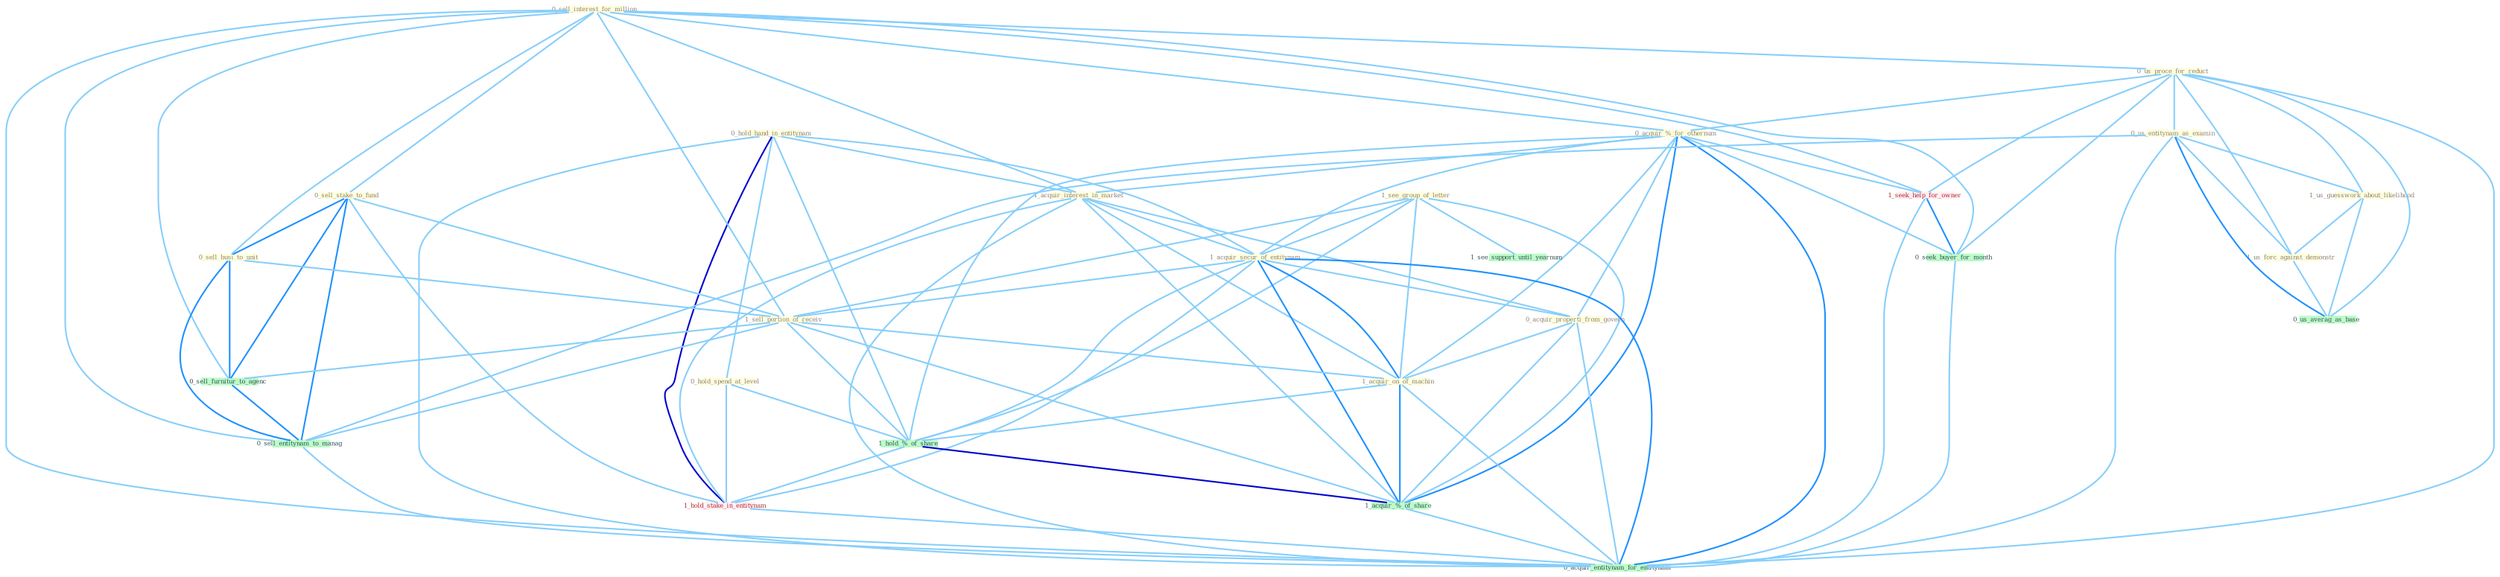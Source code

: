 Graph G{ 
    node
    [shape=polygon,style=filled,width=.5,height=.06,color="#BDFCC9",fixedsize=true,fontsize=4,
    fontcolor="#2f4f4f"];
    {node
    [color="#ffffe0", fontcolor="#8b7d6b"] "0_hold_hand_in_entitynam " "0_sell_interest_for_million " "0_us_proce_for_reduct " "0_acquir_%_for_othernum " "0_us_entitynam_as_examin " "1_us_guesswork_about_likelihood " "0_hold_spend_at_level " "0_sell_stake_to_fund " "1_us_forc_against_demonstr " "1_acquir_interest_in_market " "0_sell_busi_to_unit " "1_see_group_of_letter " "1_acquir_secur_of_entitynam " "1_sell_portion_of_receiv " "0_acquir_properti_from_govern " "1_acquir_on_of_machin "}
{node [color="#fff0f5", fontcolor="#b22222"] "1_hold_stake_in_entitynam " "1_seek_help_for_owner "}
edge [color="#B0E2FF"];

	"0_hold_hand_in_entitynam " -- "0_hold_spend_at_level " [w="1", color="#87cefa" ];
	"0_hold_hand_in_entitynam " -- "1_acquir_interest_in_market " [w="1", color="#87cefa" ];
	"0_hold_hand_in_entitynam " -- "1_acquir_secur_of_entitynam " [w="1", color="#87cefa" ];
	"0_hold_hand_in_entitynam " -- "1_hold_%_of_share " [w="1", color="#87cefa" ];
	"0_hold_hand_in_entitynam " -- "1_hold_stake_in_entitynam " [w="3", color="#0000cd" , len=0.6];
	"0_hold_hand_in_entitynam " -- "0_acquir_entitynam_for_entitynam " [w="1", color="#87cefa" ];
	"0_sell_interest_for_million " -- "0_us_proce_for_reduct " [w="1", color="#87cefa" ];
	"0_sell_interest_for_million " -- "0_acquir_%_for_othernum " [w="1", color="#87cefa" ];
	"0_sell_interest_for_million " -- "0_sell_stake_to_fund " [w="1", color="#87cefa" ];
	"0_sell_interest_for_million " -- "1_acquir_interest_in_market " [w="1", color="#87cefa" ];
	"0_sell_interest_for_million " -- "0_sell_busi_to_unit " [w="1", color="#87cefa" ];
	"0_sell_interest_for_million " -- "1_sell_portion_of_receiv " [w="1", color="#87cefa" ];
	"0_sell_interest_for_million " -- "1_seek_help_for_owner " [w="1", color="#87cefa" ];
	"0_sell_interest_for_million " -- "0_seek_buyer_for_month " [w="1", color="#87cefa" ];
	"0_sell_interest_for_million " -- "0_sell_furnitur_to_agenc " [w="1", color="#87cefa" ];
	"0_sell_interest_for_million " -- "0_sell_entitynam_to_manag " [w="1", color="#87cefa" ];
	"0_sell_interest_for_million " -- "0_acquir_entitynam_for_entitynam " [w="1", color="#87cefa" ];
	"0_us_proce_for_reduct " -- "0_acquir_%_for_othernum " [w="1", color="#87cefa" ];
	"0_us_proce_for_reduct " -- "0_us_entitynam_as_examin " [w="1", color="#87cefa" ];
	"0_us_proce_for_reduct " -- "1_us_guesswork_about_likelihood " [w="1", color="#87cefa" ];
	"0_us_proce_for_reduct " -- "1_us_forc_against_demonstr " [w="1", color="#87cefa" ];
	"0_us_proce_for_reduct " -- "1_seek_help_for_owner " [w="1", color="#87cefa" ];
	"0_us_proce_for_reduct " -- "0_seek_buyer_for_month " [w="1", color="#87cefa" ];
	"0_us_proce_for_reduct " -- "0_us_averag_as_base " [w="1", color="#87cefa" ];
	"0_us_proce_for_reduct " -- "0_acquir_entitynam_for_entitynam " [w="1", color="#87cefa" ];
	"0_acquir_%_for_othernum " -- "1_acquir_interest_in_market " [w="1", color="#87cefa" ];
	"0_acquir_%_for_othernum " -- "1_acquir_secur_of_entitynam " [w="1", color="#87cefa" ];
	"0_acquir_%_for_othernum " -- "0_acquir_properti_from_govern " [w="1", color="#87cefa" ];
	"0_acquir_%_for_othernum " -- "1_acquir_on_of_machin " [w="1", color="#87cefa" ];
	"0_acquir_%_for_othernum " -- "1_hold_%_of_share " [w="1", color="#87cefa" ];
	"0_acquir_%_for_othernum " -- "1_seek_help_for_owner " [w="1", color="#87cefa" ];
	"0_acquir_%_for_othernum " -- "0_seek_buyer_for_month " [w="1", color="#87cefa" ];
	"0_acquir_%_for_othernum " -- "1_acquir_%_of_share " [w="2", color="#1e90ff" , len=0.8];
	"0_acquir_%_for_othernum " -- "0_acquir_entitynam_for_entitynam " [w="2", color="#1e90ff" , len=0.8];
	"0_us_entitynam_as_examin " -- "1_us_guesswork_about_likelihood " [w="1", color="#87cefa" ];
	"0_us_entitynam_as_examin " -- "1_us_forc_against_demonstr " [w="1", color="#87cefa" ];
	"0_us_entitynam_as_examin " -- "0_us_averag_as_base " [w="2", color="#1e90ff" , len=0.8];
	"0_us_entitynam_as_examin " -- "0_sell_entitynam_to_manag " [w="1", color="#87cefa" ];
	"0_us_entitynam_as_examin " -- "0_acquir_entitynam_for_entitynam " [w="1", color="#87cefa" ];
	"1_us_guesswork_about_likelihood " -- "1_us_forc_against_demonstr " [w="1", color="#87cefa" ];
	"1_us_guesswork_about_likelihood " -- "0_us_averag_as_base " [w="1", color="#87cefa" ];
	"0_hold_spend_at_level " -- "1_hold_%_of_share " [w="1", color="#87cefa" ];
	"0_hold_spend_at_level " -- "1_hold_stake_in_entitynam " [w="1", color="#87cefa" ];
	"0_sell_stake_to_fund " -- "0_sell_busi_to_unit " [w="2", color="#1e90ff" , len=0.8];
	"0_sell_stake_to_fund " -- "1_sell_portion_of_receiv " [w="1", color="#87cefa" ];
	"0_sell_stake_to_fund " -- "1_hold_stake_in_entitynam " [w="1", color="#87cefa" ];
	"0_sell_stake_to_fund " -- "0_sell_furnitur_to_agenc " [w="2", color="#1e90ff" , len=0.8];
	"0_sell_stake_to_fund " -- "0_sell_entitynam_to_manag " [w="2", color="#1e90ff" , len=0.8];
	"1_us_forc_against_demonstr " -- "0_us_averag_as_base " [w="1", color="#87cefa" ];
	"1_acquir_interest_in_market " -- "1_acquir_secur_of_entitynam " [w="1", color="#87cefa" ];
	"1_acquir_interest_in_market " -- "0_acquir_properti_from_govern " [w="1", color="#87cefa" ];
	"1_acquir_interest_in_market " -- "1_acquir_on_of_machin " [w="1", color="#87cefa" ];
	"1_acquir_interest_in_market " -- "1_hold_stake_in_entitynam " [w="1", color="#87cefa" ];
	"1_acquir_interest_in_market " -- "1_acquir_%_of_share " [w="1", color="#87cefa" ];
	"1_acquir_interest_in_market " -- "0_acquir_entitynam_for_entitynam " [w="1", color="#87cefa" ];
	"0_sell_busi_to_unit " -- "1_sell_portion_of_receiv " [w="1", color="#87cefa" ];
	"0_sell_busi_to_unit " -- "0_sell_furnitur_to_agenc " [w="2", color="#1e90ff" , len=0.8];
	"0_sell_busi_to_unit " -- "0_sell_entitynam_to_manag " [w="2", color="#1e90ff" , len=0.8];
	"1_see_group_of_letter " -- "1_acquir_secur_of_entitynam " [w="1", color="#87cefa" ];
	"1_see_group_of_letter " -- "1_sell_portion_of_receiv " [w="1", color="#87cefa" ];
	"1_see_group_of_letter " -- "1_acquir_on_of_machin " [w="1", color="#87cefa" ];
	"1_see_group_of_letter " -- "1_hold_%_of_share " [w="1", color="#87cefa" ];
	"1_see_group_of_letter " -- "1_acquir_%_of_share " [w="1", color="#87cefa" ];
	"1_see_group_of_letter " -- "1_see_support_until_yearnum " [w="1", color="#87cefa" ];
	"1_acquir_secur_of_entitynam " -- "1_sell_portion_of_receiv " [w="1", color="#87cefa" ];
	"1_acquir_secur_of_entitynam " -- "0_acquir_properti_from_govern " [w="1", color="#87cefa" ];
	"1_acquir_secur_of_entitynam " -- "1_acquir_on_of_machin " [w="2", color="#1e90ff" , len=0.8];
	"1_acquir_secur_of_entitynam " -- "1_hold_%_of_share " [w="1", color="#87cefa" ];
	"1_acquir_secur_of_entitynam " -- "1_hold_stake_in_entitynam " [w="1", color="#87cefa" ];
	"1_acquir_secur_of_entitynam " -- "1_acquir_%_of_share " [w="2", color="#1e90ff" , len=0.8];
	"1_acquir_secur_of_entitynam " -- "0_acquir_entitynam_for_entitynam " [w="2", color="#1e90ff" , len=0.8];
	"1_sell_portion_of_receiv " -- "1_acquir_on_of_machin " [w="1", color="#87cefa" ];
	"1_sell_portion_of_receiv " -- "1_hold_%_of_share " [w="1", color="#87cefa" ];
	"1_sell_portion_of_receiv " -- "1_acquir_%_of_share " [w="1", color="#87cefa" ];
	"1_sell_portion_of_receiv " -- "0_sell_furnitur_to_agenc " [w="1", color="#87cefa" ];
	"1_sell_portion_of_receiv " -- "0_sell_entitynam_to_manag " [w="1", color="#87cefa" ];
	"0_acquir_properti_from_govern " -- "1_acquir_on_of_machin " [w="1", color="#87cefa" ];
	"0_acquir_properti_from_govern " -- "1_acquir_%_of_share " [w="1", color="#87cefa" ];
	"0_acquir_properti_from_govern " -- "0_acquir_entitynam_for_entitynam " [w="1", color="#87cefa" ];
	"1_acquir_on_of_machin " -- "1_hold_%_of_share " [w="1", color="#87cefa" ];
	"1_acquir_on_of_machin " -- "1_acquir_%_of_share " [w="2", color="#1e90ff" , len=0.8];
	"1_acquir_on_of_machin " -- "0_acquir_entitynam_for_entitynam " [w="1", color="#87cefa" ];
	"1_hold_%_of_share " -- "1_hold_stake_in_entitynam " [w="1", color="#87cefa" ];
	"1_hold_%_of_share " -- "1_acquir_%_of_share " [w="3", color="#0000cd" , len=0.6];
	"1_hold_stake_in_entitynam " -- "0_acquir_entitynam_for_entitynam " [w="1", color="#87cefa" ];
	"1_seek_help_for_owner " -- "0_seek_buyer_for_month " [w="2", color="#1e90ff" , len=0.8];
	"1_seek_help_for_owner " -- "0_acquir_entitynam_for_entitynam " [w="1", color="#87cefa" ];
	"0_seek_buyer_for_month " -- "0_acquir_entitynam_for_entitynam " [w="1", color="#87cefa" ];
	"1_acquir_%_of_share " -- "0_acquir_entitynam_for_entitynam " [w="1", color="#87cefa" ];
	"0_sell_furnitur_to_agenc " -- "0_sell_entitynam_to_manag " [w="2", color="#1e90ff" , len=0.8];
	"0_sell_entitynam_to_manag " -- "0_acquir_entitynam_for_entitynam " [w="1", color="#87cefa" ];
}